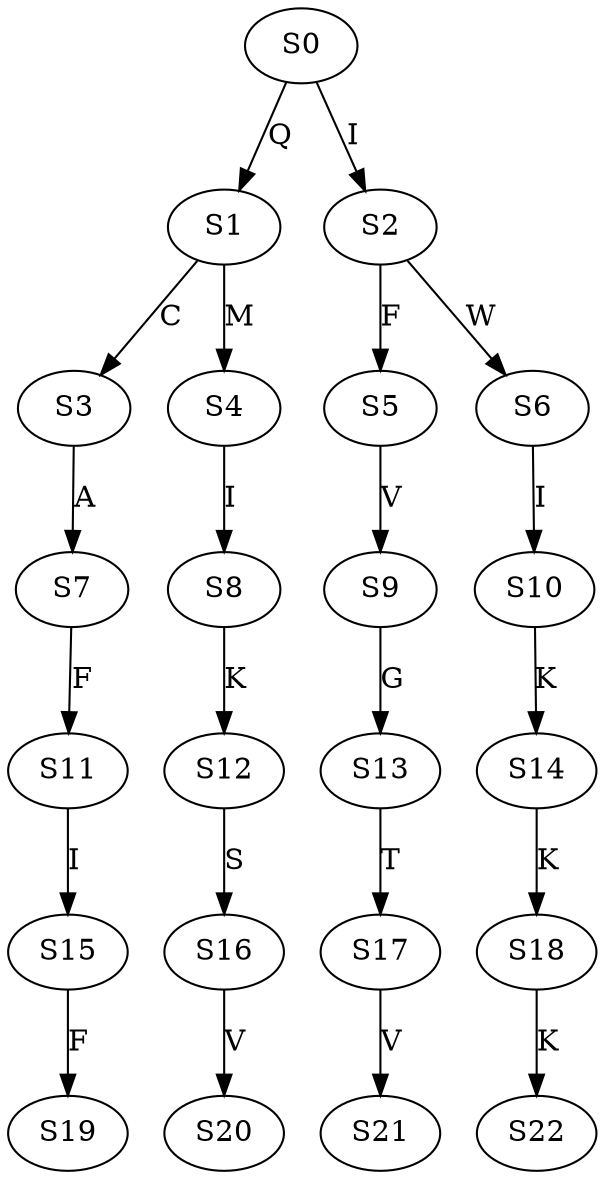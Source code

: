 strict digraph  {
	S0 -> S1 [ label = Q ];
	S0 -> S2 [ label = I ];
	S1 -> S3 [ label = C ];
	S1 -> S4 [ label = M ];
	S2 -> S5 [ label = F ];
	S2 -> S6 [ label = W ];
	S3 -> S7 [ label = A ];
	S4 -> S8 [ label = I ];
	S5 -> S9 [ label = V ];
	S6 -> S10 [ label = I ];
	S7 -> S11 [ label = F ];
	S8 -> S12 [ label = K ];
	S9 -> S13 [ label = G ];
	S10 -> S14 [ label = K ];
	S11 -> S15 [ label = I ];
	S12 -> S16 [ label = S ];
	S13 -> S17 [ label = T ];
	S14 -> S18 [ label = K ];
	S15 -> S19 [ label = F ];
	S16 -> S20 [ label = V ];
	S17 -> S21 [ label = V ];
	S18 -> S22 [ label = K ];
}
